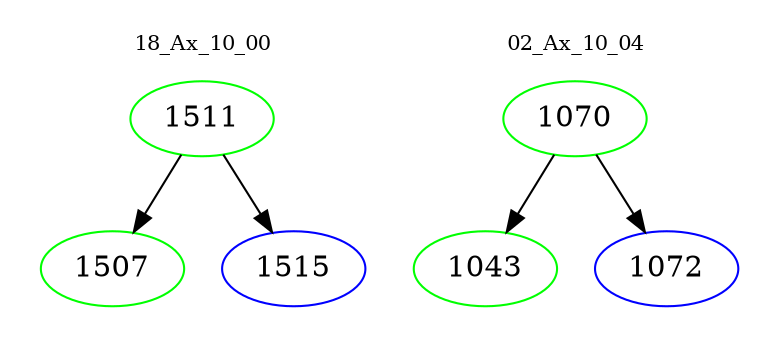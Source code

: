 digraph{
subgraph cluster_0 {
color = white
label = "18_Ax_10_00";
fontsize=10;
T0_1511 [label="1511", color="green"]
T0_1511 -> T0_1507 [color="black"]
T0_1507 [label="1507", color="green"]
T0_1511 -> T0_1515 [color="black"]
T0_1515 [label="1515", color="blue"]
}
subgraph cluster_1 {
color = white
label = "02_Ax_10_04";
fontsize=10;
T1_1070 [label="1070", color="green"]
T1_1070 -> T1_1043 [color="black"]
T1_1043 [label="1043", color="green"]
T1_1070 -> T1_1072 [color="black"]
T1_1072 [label="1072", color="blue"]
}
}
